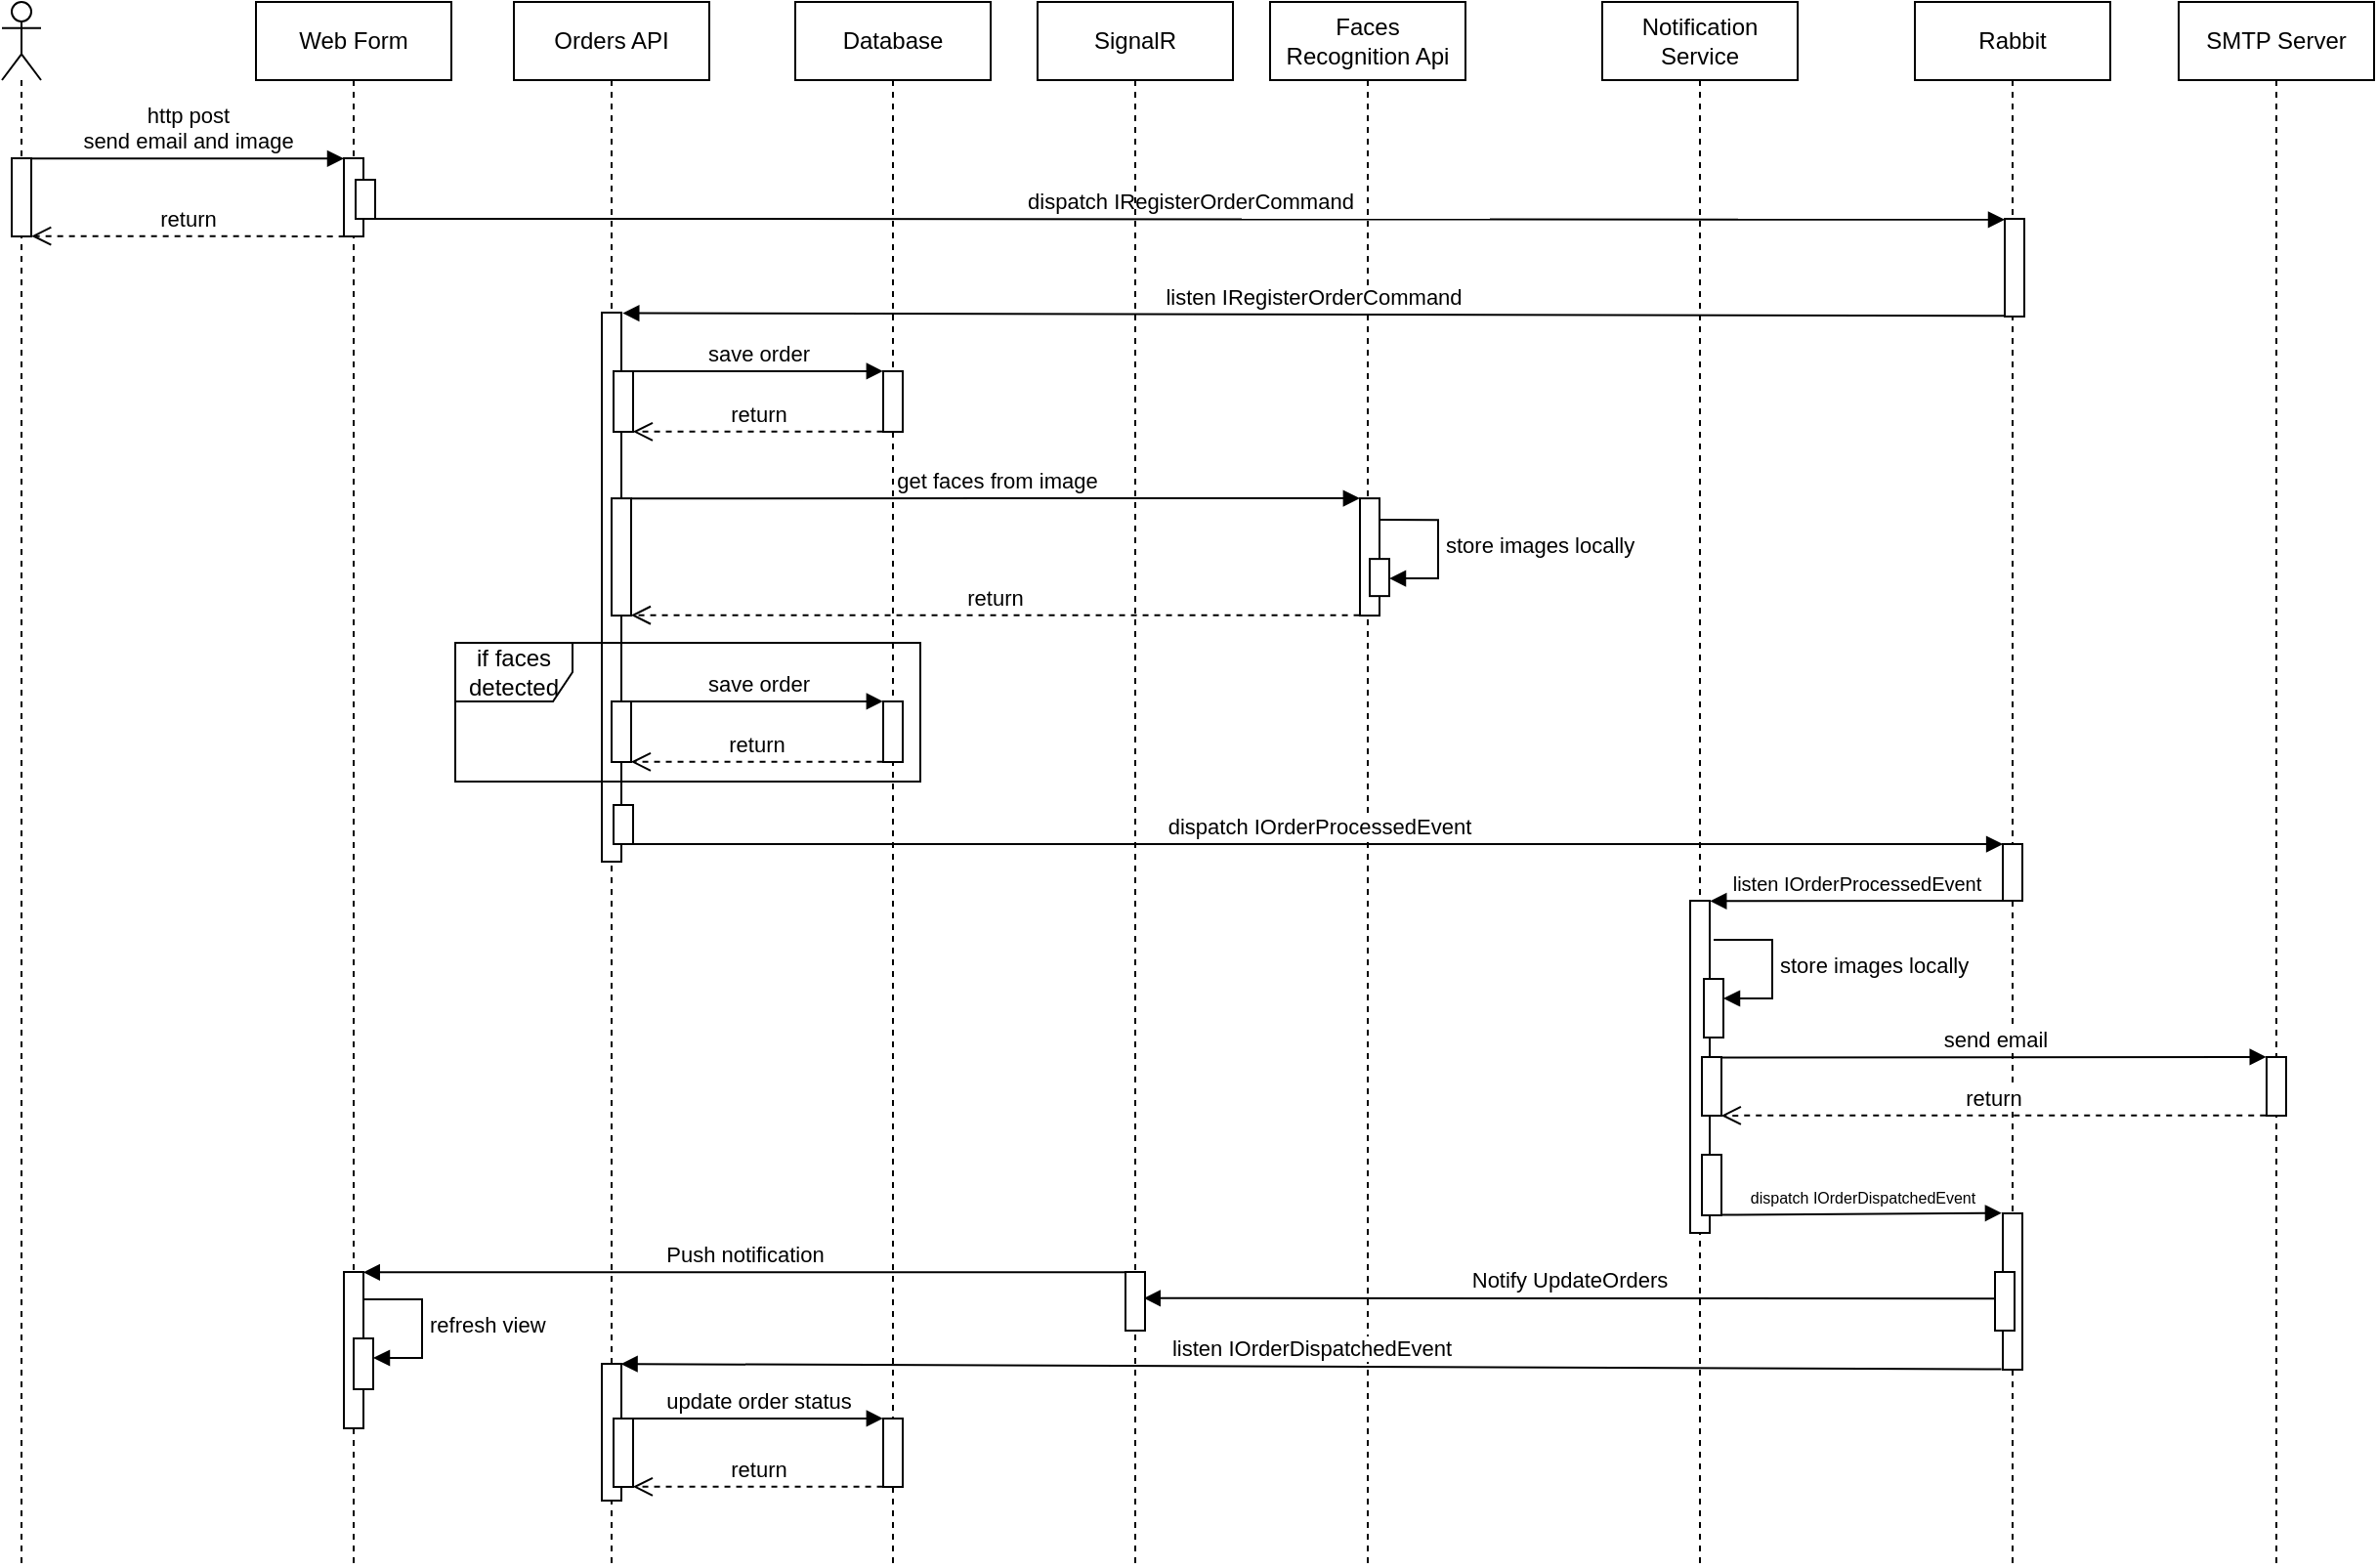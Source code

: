 <mxfile version="24.7.8">
  <diagram name="Page-1" id="SOK6qivxZltzrpx1qwzV">
    <mxGraphModel dx="1687" dy="984" grid="1" gridSize="10" guides="1" tooltips="1" connect="1" arrows="1" fold="1" page="1" pageScale="1" pageWidth="850" pageHeight="1100" math="0" shadow="0">
      <root>
        <mxCell id="0" />
        <mxCell id="1" parent="0" />
        <mxCell id="2KQYl6xa4NdO4irz_cdd-4" value="Web Form" style="shape=umlLifeline;perimeter=lifelinePerimeter;whiteSpace=wrap;html=1;container=1;dropTarget=0;collapsible=0;recursiveResize=0;outlineConnect=0;portConstraint=eastwest;newEdgeStyle={&quot;curved&quot;:0,&quot;rounded&quot;:0};" parent="1" vertex="1">
          <mxGeometry x="280" y="120" width="100" height="800" as="geometry" />
        </mxCell>
        <mxCell id="2KQYl6xa4NdO4irz_cdd-10" value="" style="html=1;points=[[0,0,0,0,5],[0,1,0,0,-5],[1,0,0,0,5],[1,1,0,0,-5]];perimeter=orthogonalPerimeter;outlineConnect=0;targetShapes=umlLifeline;portConstraint=eastwest;newEdgeStyle={&quot;curved&quot;:0,&quot;rounded&quot;:0};" parent="2KQYl6xa4NdO4irz_cdd-4" vertex="1">
          <mxGeometry x="45" y="80" width="10" height="40" as="geometry" />
        </mxCell>
        <mxCell id="2KQYl6xa4NdO4irz_cdd-23" value="" style="html=1;points=[[0,0,0,0,5],[0,1,0,0,-5],[1,0,0,0,5],[1,1,0,0,-5]];perimeter=orthogonalPerimeter;outlineConnect=0;targetShapes=umlLifeline;portConstraint=eastwest;newEdgeStyle={&quot;curved&quot;:0,&quot;rounded&quot;:0};" parent="2KQYl6xa4NdO4irz_cdd-4" vertex="1">
          <mxGeometry x="51" y="91" width="10" height="20" as="geometry" />
        </mxCell>
        <mxCell id="gFZjyRnnP0gFH_lUAHbV-5" value="" style="html=1;points=[[0,0,0,0,5],[0,1,0,0,-5],[1,0,0,0,5],[1,1,0,0,-5]];perimeter=orthogonalPerimeter;outlineConnect=0;targetShapes=umlLifeline;portConstraint=eastwest;newEdgeStyle={&quot;curved&quot;:0,&quot;rounded&quot;:0};" vertex="1" parent="2KQYl6xa4NdO4irz_cdd-4">
          <mxGeometry x="45" y="650" width="10" height="80" as="geometry" />
        </mxCell>
        <mxCell id="2KQYl6xa4NdO4irz_cdd-3" value="" style="shape=umlLifeline;perimeter=lifelinePerimeter;whiteSpace=wrap;html=1;container=1;dropTarget=0;collapsible=0;recursiveResize=0;outlineConnect=0;portConstraint=eastwest;newEdgeStyle={&quot;curved&quot;:0,&quot;rounded&quot;:0};participant=umlActor;" parent="1" vertex="1">
          <mxGeometry x="150" y="120" width="20" height="800" as="geometry" />
        </mxCell>
        <mxCell id="2KQYl6xa4NdO4irz_cdd-9" value="" style="html=1;points=[[0,0,0,0,5],[0,1,0,0,-5],[1,0,0,0,5],[1,1,0,0,-5]];perimeter=orthogonalPerimeter;outlineConnect=0;targetShapes=umlLifeline;portConstraint=eastwest;newEdgeStyle={&quot;curved&quot;:0,&quot;rounded&quot;:0};" parent="2KQYl6xa4NdO4irz_cdd-3" vertex="1">
          <mxGeometry x="5" y="80" width="10" height="40" as="geometry" />
        </mxCell>
        <mxCell id="2KQYl6xa4NdO4irz_cdd-5" value="Orders API" style="shape=umlLifeline;perimeter=lifelinePerimeter;whiteSpace=wrap;html=1;container=1;dropTarget=0;collapsible=0;recursiveResize=0;outlineConnect=0;portConstraint=eastwest;newEdgeStyle={&quot;curved&quot;:0,&quot;rounded&quot;:0};" parent="1" vertex="1">
          <mxGeometry x="412" y="120" width="100" height="800" as="geometry" />
        </mxCell>
        <mxCell id="2KQYl6xa4NdO4irz_cdd-29" value="" style="html=1;points=[[0,0,0,0,5],[0,1,0,0,-5],[1,0,0,0,5],[1,1,0,0,-5]];perimeter=orthogonalPerimeter;outlineConnect=0;targetShapes=umlLifeline;portConstraint=eastwest;newEdgeStyle={&quot;curved&quot;:0,&quot;rounded&quot;:0};" parent="2KQYl6xa4NdO4irz_cdd-5" vertex="1">
          <mxGeometry x="45" y="159" width="10" height="281" as="geometry" />
        </mxCell>
        <mxCell id="2KQYl6xa4NdO4irz_cdd-40" value="" style="html=1;points=[[0,0,0,0,5],[0,1,0,0,-5],[1,0,0,0,5],[1,1,0,0,-5]];perimeter=orthogonalPerimeter;outlineConnect=0;targetShapes=umlLifeline;portConstraint=eastwest;newEdgeStyle={&quot;curved&quot;:0,&quot;rounded&quot;:0};" parent="2KQYl6xa4NdO4irz_cdd-5" vertex="1">
          <mxGeometry x="51" y="189" width="10" height="31" as="geometry" />
        </mxCell>
        <mxCell id="2KQYl6xa4NdO4irz_cdd-59" value="" style="html=1;points=[[0,0,0,0,5],[0,1,0,0,-5],[1,0,0,0,5],[1,1,0,0,-5]];perimeter=orthogonalPerimeter;outlineConnect=0;targetShapes=umlLifeline;portConstraint=eastwest;newEdgeStyle={&quot;curved&quot;:0,&quot;rounded&quot;:0};" parent="2KQYl6xa4NdO4irz_cdd-5" vertex="1">
          <mxGeometry x="45" y="697" width="10" height="70" as="geometry" />
        </mxCell>
        <mxCell id="2KQYl6xa4NdO4irz_cdd-64" value="" style="html=1;points=[[0,0,0,0,5],[0,1,0,0,-5],[1,0,0,0,5],[1,1,0,0,-5]];perimeter=orthogonalPerimeter;outlineConnect=0;targetShapes=umlLifeline;portConstraint=eastwest;newEdgeStyle={&quot;curved&quot;:0,&quot;rounded&quot;:0};" parent="2KQYl6xa4NdO4irz_cdd-5" vertex="1">
          <mxGeometry x="51" y="725" width="10" height="35" as="geometry" />
        </mxCell>
        <mxCell id="2KQYl6xa4NdO4irz_cdd-6" value="Faces Recognition Api" style="shape=umlLifeline;perimeter=lifelinePerimeter;whiteSpace=wrap;html=1;container=1;dropTarget=0;collapsible=0;recursiveResize=0;outlineConnect=0;portConstraint=eastwest;newEdgeStyle={&quot;curved&quot;:0,&quot;rounded&quot;:0};" parent="1" vertex="1">
          <mxGeometry x="799" y="120" width="100" height="800" as="geometry" />
        </mxCell>
        <mxCell id="2KQYl6xa4NdO4irz_cdd-7" value="Rabbit" style="shape=umlLifeline;perimeter=lifelinePerimeter;whiteSpace=wrap;html=1;container=1;dropTarget=0;collapsible=0;recursiveResize=0;outlineConnect=0;portConstraint=eastwest;newEdgeStyle={&quot;curved&quot;:0,&quot;rounded&quot;:0};" parent="1" vertex="1">
          <mxGeometry x="1129" y="120" width="100" height="800" as="geometry" />
        </mxCell>
        <mxCell id="2KQYl6xa4NdO4irz_cdd-24" value="" style="html=1;points=[[0,0,0,0,5],[0,1,0,0,-5],[1,0,0,0,5],[1,1,0,0,-5]];perimeter=orthogonalPerimeter;outlineConnect=0;targetShapes=umlLifeline;portConstraint=eastwest;newEdgeStyle={&quot;curved&quot;:0,&quot;rounded&quot;:0};" parent="2KQYl6xa4NdO4irz_cdd-7" vertex="1">
          <mxGeometry x="46" y="111" width="10" height="50" as="geometry" />
        </mxCell>
        <mxCell id="2KQYl6xa4NdO4irz_cdd-83" value="" style="html=1;points=[[0,0,0,0,5],[0,1,0,0,-5],[1,0,0,0,5],[1,1,0,0,-5]];perimeter=orthogonalPerimeter;outlineConnect=0;targetShapes=umlLifeline;portConstraint=eastwest;newEdgeStyle={&quot;curved&quot;:0,&quot;rounded&quot;:0};" parent="2KQYl6xa4NdO4irz_cdd-7" vertex="1">
          <mxGeometry x="45" y="620" width="10" height="80" as="geometry" />
        </mxCell>
        <mxCell id="2KQYl6xa4NdO4irz_cdd-58" value="" style="html=1;points=[[0,0,0,0,5],[0,1,0,0,-5],[1,0,0,0,5],[1,1,0,0,-5]];perimeter=orthogonalPerimeter;outlineConnect=0;targetShapes=umlLifeline;portConstraint=eastwest;newEdgeStyle={&quot;curved&quot;:0,&quot;rounded&quot;:0};" parent="2KQYl6xa4NdO4irz_cdd-7" vertex="1">
          <mxGeometry x="45" y="431" width="10" height="29" as="geometry" />
        </mxCell>
        <mxCell id="gFZjyRnnP0gFH_lUAHbV-3" value="" style="html=1;points=[[0,0,0,0,5],[0,1,0,0,-5],[1,0,0,0,5],[1,1,0,0,-5]];perimeter=orthogonalPerimeter;outlineConnect=0;targetShapes=umlLifeline;portConstraint=eastwest;newEdgeStyle={&quot;curved&quot;:0,&quot;rounded&quot;:0};" vertex="1" parent="2KQYl6xa4NdO4irz_cdd-7">
          <mxGeometry x="41" y="650" width="10" height="30" as="geometry" />
        </mxCell>
        <mxCell id="2KQYl6xa4NdO4irz_cdd-8" value="Notification Service" style="shape=umlLifeline;perimeter=lifelinePerimeter;whiteSpace=wrap;html=1;container=1;dropTarget=0;collapsible=0;recursiveResize=0;outlineConnect=0;portConstraint=eastwest;newEdgeStyle={&quot;curved&quot;:0,&quot;rounded&quot;:0};" parent="1" vertex="1">
          <mxGeometry x="969" y="120" width="100" height="800" as="geometry" />
        </mxCell>
        <mxCell id="2KQYl6xa4NdO4irz_cdd-68" value="" style="html=1;points=[[0,0,0,0,5],[0,1,0,0,-5],[1,0,0,0,5],[1,1,0,0,-5]];perimeter=orthogonalPerimeter;outlineConnect=0;targetShapes=umlLifeline;portConstraint=eastwest;newEdgeStyle={&quot;curved&quot;:0,&quot;rounded&quot;:0};" parent="2KQYl6xa4NdO4irz_cdd-8" vertex="1">
          <mxGeometry x="45" y="460" width="10" height="170" as="geometry" />
        </mxCell>
        <mxCell id="2KQYl6xa4NdO4irz_cdd-11" value="http post&lt;div&gt;send email and image&lt;/div&gt;" style="html=1;verticalAlign=bottom;endArrow=block;curved=0;rounded=0;exitX=1;exitY=0.004;exitDx=0;exitDy=0;exitPerimeter=0;" parent="1" source="2KQYl6xa4NdO4irz_cdd-9" target="2KQYl6xa4NdO4irz_cdd-10" edge="1">
          <mxGeometry relative="1" as="geometry">
            <mxPoint x="255" y="205" as="sourcePoint" />
          </mxGeometry>
        </mxCell>
        <mxCell id="2KQYl6xa4NdO4irz_cdd-12" value="return" style="html=1;verticalAlign=bottom;endArrow=open;dashed=1;endSize=8;curved=0;rounded=0;entryX=1.006;entryY=0.996;entryDx=0;entryDy=0;entryPerimeter=0;exitX=0.033;exitY=0.999;exitDx=0;exitDy=0;exitPerimeter=0;" parent="1" source="2KQYl6xa4NdO4irz_cdd-10" target="2KQYl6xa4NdO4irz_cdd-9" edge="1">
          <mxGeometry relative="1" as="geometry">
            <mxPoint x="255" y="275" as="targetPoint" />
          </mxGeometry>
        </mxCell>
        <mxCell id="2KQYl6xa4NdO4irz_cdd-25" value="dispatch IRegisterOrderCommand" style="html=1;verticalAlign=bottom;endArrow=block;curved=0;rounded=0;entryX=0;entryY=0.008;entryDx=0;entryDy=0;entryPerimeter=0;exitX=1.029;exitY=0.998;exitDx=0;exitDy=0;exitPerimeter=0;" parent="1" source="2KQYl6xa4NdO4irz_cdd-23" target="2KQYl6xa4NdO4irz_cdd-24" edge="1">
          <mxGeometry relative="1" as="geometry">
            <mxPoint x="440" y="228" as="sourcePoint" />
            <mxPoint as="offset" />
          </mxGeometry>
        </mxCell>
        <mxCell id="2KQYl6xa4NdO4irz_cdd-30" value="listen IRegisterOrderCommand" style="html=1;verticalAlign=bottom;endArrow=block;curved=0;rounded=0;exitX=-0.033;exitY=0.993;exitDx=0;exitDy=0;exitPerimeter=0;entryX=1.064;entryY=0.001;entryDx=0;entryDy=0;entryPerimeter=0;" parent="1" source="2KQYl6xa4NdO4irz_cdd-24" target="2KQYl6xa4NdO4irz_cdd-29" edge="1">
          <mxGeometry width="80" relative="1" as="geometry">
            <mxPoint x="932" y="390" as="sourcePoint" />
            <mxPoint x="1012" y="390" as="targetPoint" />
          </mxGeometry>
        </mxCell>
        <mxCell id="2KQYl6xa4NdO4irz_cdd-37" value="" style="html=1;points=[[0,0,0,0,5],[0,1,0,0,-5],[1,0,0,0,5],[1,1,0,0,-5]];perimeter=orthogonalPerimeter;outlineConnect=0;targetShapes=umlLifeline;portConstraint=eastwest;newEdgeStyle={&quot;curved&quot;:0,&quot;rounded&quot;:0};" parent="1" vertex="1">
          <mxGeometry x="462" y="374.06" width="10" height="60" as="geometry" />
        </mxCell>
        <mxCell id="2KQYl6xa4NdO4irz_cdd-34" value="" style="html=1;points=[[0,0,0,0,5],[0,1,0,0,-5],[1,0,0,0,5],[1,1,0,0,-5]];perimeter=orthogonalPerimeter;outlineConnect=0;targetShapes=umlLifeline;portConstraint=eastwest;newEdgeStyle={&quot;curved&quot;:0,&quot;rounded&quot;:0};" parent="1" vertex="1">
          <mxGeometry x="845" y="374.06" width="10" height="60" as="geometry" />
        </mxCell>
        <mxCell id="2KQYl6xa4NdO4irz_cdd-38" value="" style="html=1;points=[[0,0,0,0,5],[0,1,0,0,-5],[1,0,0,0,5],[1,1,0,0,-5]];perimeter=orthogonalPerimeter;outlineConnect=0;targetShapes=umlLifeline;portConstraint=eastwest;newEdgeStyle={&quot;curved&quot;:0,&quot;rounded&quot;:0};" parent="1" vertex="1">
          <mxGeometry x="850" y="405.06" width="10" height="19" as="geometry" />
        </mxCell>
        <mxCell id="2KQYl6xa4NdO4irz_cdd-39" value="store images locally" style="html=1;align=left;spacingLeft=2;endArrow=block;rounded=0;edgeStyle=orthogonalEdgeStyle;curved=0;rounded=0;" parent="1" target="2KQYl6xa4NdO4irz_cdd-38" edge="1">
          <mxGeometry relative="1" as="geometry">
            <mxPoint x="855" y="385.06" as="sourcePoint" />
            <Array as="points">
              <mxPoint x="885" y="415.06" />
            </Array>
          </mxGeometry>
        </mxCell>
        <mxCell id="2KQYl6xa4NdO4irz_cdd-35" value="get faces from image" style="html=1;verticalAlign=bottom;endArrow=block;curved=0;rounded=0;entryX=-0.007;entryY=-0.001;entryDx=0;entryDy=0;exitX=1.005;exitY=0.001;exitDx=0;exitDy=0;exitPerimeter=0;entryPerimeter=0;" parent="1" source="2KQYl6xa4NdO4irz_cdd-37" target="2KQYl6xa4NdO4irz_cdd-34" edge="1">
          <mxGeometry relative="1" as="geometry">
            <mxPoint x="586" y="379.06" as="sourcePoint" />
          </mxGeometry>
        </mxCell>
        <mxCell id="2KQYl6xa4NdO4irz_cdd-36" value="return" style="html=1;verticalAlign=bottom;endArrow=open;dashed=1;endSize=8;curved=0;rounded=0;exitX=-0.022;exitY=0.997;exitDx=0;exitDy=0;exitPerimeter=0;entryX=0.989;entryY=0.997;entryDx=0;entryDy=0;entryPerimeter=0;" parent="1" source="2KQYl6xa4NdO4irz_cdd-34" target="2KQYl6xa4NdO4irz_cdd-37" edge="1">
          <mxGeometry relative="1" as="geometry">
            <mxPoint x="586" y="449.06" as="targetPoint" />
          </mxGeometry>
        </mxCell>
        <mxCell id="2KQYl6xa4NdO4irz_cdd-44" value="save order" style="html=1;verticalAlign=bottom;endArrow=block;curved=0;rounded=0;entryX=-0.007;entryY=-0.001;entryDx=0;entryDy=0;exitX=1.005;exitY=0.001;exitDx=0;exitDy=0;exitPerimeter=0;entryPerimeter=0;" parent="1" source="2KQYl6xa4NdO4irz_cdd-40" target="2KQYl6xa4NdO4irz_cdd-41" edge="1">
          <mxGeometry relative="1" as="geometry">
            <mxPoint x="587" y="324" as="sourcePoint" />
          </mxGeometry>
        </mxCell>
        <mxCell id="2KQYl6xa4NdO4irz_cdd-45" value="return" style="html=1;verticalAlign=bottom;endArrow=open;dashed=1;endSize=8;curved=0;rounded=0;exitX=-0.022;exitY=0.997;exitDx=0;exitDy=0;exitPerimeter=0;entryX=0.989;entryY=0.997;entryDx=0;entryDy=0;entryPerimeter=0;" parent="1" source="2KQYl6xa4NdO4irz_cdd-41" target="2KQYl6xa4NdO4irz_cdd-40" edge="1">
          <mxGeometry relative="1" as="geometry">
            <mxPoint x="587" y="394" as="targetPoint" />
          </mxGeometry>
        </mxCell>
        <mxCell id="2KQYl6xa4NdO4irz_cdd-46" value="Database" style="shape=umlLifeline;perimeter=lifelinePerimeter;whiteSpace=wrap;html=1;container=1;dropTarget=0;collapsible=0;recursiveResize=0;outlineConnect=0;portConstraint=eastwest;newEdgeStyle={&quot;curved&quot;:0,&quot;rounded&quot;:0};" parent="1" vertex="1">
          <mxGeometry x="556" y="120" width="100" height="800" as="geometry" />
        </mxCell>
        <mxCell id="2KQYl6xa4NdO4irz_cdd-41" value="" style="html=1;points=[[0,0,0,0,5],[0,1,0,0,-5],[1,0,0,0,5],[1,1,0,0,-5]];perimeter=orthogonalPerimeter;outlineConnect=0;targetShapes=umlLifeline;portConstraint=eastwest;newEdgeStyle={&quot;curved&quot;:0,&quot;rounded&quot;:0};" parent="2KQYl6xa4NdO4irz_cdd-46" vertex="1">
          <mxGeometry x="45" y="189" width="10" height="31" as="geometry" />
        </mxCell>
        <mxCell id="2KQYl6xa4NdO4irz_cdd-67" value="" style="html=1;points=[[0,0,0,0,5],[0,1,0,0,-5],[1,0,0,0,5],[1,1,0,0,-5]];perimeter=orthogonalPerimeter;outlineConnect=0;targetShapes=umlLifeline;portConstraint=eastwest;newEdgeStyle={&quot;curved&quot;:0,&quot;rounded&quot;:0};" parent="2KQYl6xa4NdO4irz_cdd-46" vertex="1">
          <mxGeometry x="45" y="725" width="10" height="35" as="geometry" />
        </mxCell>
        <mxCell id="2KQYl6xa4NdO4irz_cdd-47" value="" style="html=1;points=[[0,0,0,0,5],[0,1,0,0,-5],[1,0,0,0,5],[1,1,0,0,-5]];perimeter=orthogonalPerimeter;outlineConnect=0;targetShapes=umlLifeline;portConstraint=eastwest;newEdgeStyle={&quot;curved&quot;:0,&quot;rounded&quot;:0};" parent="1" vertex="1">
          <mxGeometry x="462" y="478" width="10" height="31" as="geometry" />
        </mxCell>
        <mxCell id="2KQYl6xa4NdO4irz_cdd-48" value="save order" style="html=1;verticalAlign=bottom;endArrow=block;curved=0;rounded=0;entryX=-0.007;entryY=-0.001;entryDx=0;entryDy=0;exitX=1.005;exitY=0.001;exitDx=0;exitDy=0;exitPerimeter=0;entryPerimeter=0;" parent="1" source="2KQYl6xa4NdO4irz_cdd-47" target="2KQYl6xa4NdO4irz_cdd-50" edge="1">
          <mxGeometry relative="1" as="geometry">
            <mxPoint x="597" y="303" as="sourcePoint" />
          </mxGeometry>
        </mxCell>
        <mxCell id="2KQYl6xa4NdO4irz_cdd-49" value="return" style="html=1;verticalAlign=bottom;endArrow=open;dashed=1;endSize=8;curved=0;rounded=0;exitX=-0.022;exitY=0.997;exitDx=0;exitDy=0;exitPerimeter=0;entryX=0.989;entryY=0.997;entryDx=0;entryDy=0;entryPerimeter=0;" parent="1" source="2KQYl6xa4NdO4irz_cdd-50" target="2KQYl6xa4NdO4irz_cdd-47" edge="1">
          <mxGeometry relative="1" as="geometry">
            <mxPoint x="597" y="373" as="targetPoint" />
          </mxGeometry>
        </mxCell>
        <mxCell id="2KQYl6xa4NdO4irz_cdd-50" value="" style="html=1;points=[[0,0,0,0,5],[0,1,0,0,-5],[1,0,0,0,5],[1,1,0,0,-5]];perimeter=orthogonalPerimeter;outlineConnect=0;targetShapes=umlLifeline;portConstraint=eastwest;newEdgeStyle={&quot;curved&quot;:0,&quot;rounded&quot;:0};" parent="1" vertex="1">
          <mxGeometry x="601" y="478" width="10" height="31" as="geometry" />
        </mxCell>
        <mxCell id="2KQYl6xa4NdO4irz_cdd-55" value="if faces detected" style="shape=umlFrame;whiteSpace=wrap;html=1;pointerEvents=0;" parent="1" vertex="1">
          <mxGeometry x="382" y="448" width="238" height="71" as="geometry" />
        </mxCell>
        <mxCell id="2KQYl6xa4NdO4irz_cdd-56" value="" style="html=1;points=[[0,0,0,0,5],[0,1,0,0,-5],[1,0,0,0,5],[1,1,0,0,-5]];perimeter=orthogonalPerimeter;outlineConnect=0;targetShapes=umlLifeline;portConstraint=eastwest;newEdgeStyle={&quot;curved&quot;:0,&quot;rounded&quot;:0};" parent="1" vertex="1">
          <mxGeometry x="463" y="531" width="10" height="20" as="geometry" />
        </mxCell>
        <mxCell id="2KQYl6xa4NdO4irz_cdd-57" value="dispatch IOrderProcessedEvent" style="html=1;verticalAlign=bottom;endArrow=block;curved=0;rounded=0;exitX=1.029;exitY=0.998;exitDx=0;exitDy=0;exitPerimeter=0;entryX=0.005;entryY=0.001;entryDx=0;entryDy=0;entryPerimeter=0;" parent="1" source="2KQYl6xa4NdO4irz_cdd-56" target="2KQYl6xa4NdO4irz_cdd-58" edge="1">
          <mxGeometry relative="1" as="geometry">
            <mxPoint x="572" y="509" as="sourcePoint" />
            <mxPoint x="1232" y="551" as="targetPoint" />
            <mxPoint as="offset" />
          </mxGeometry>
        </mxCell>
        <mxCell id="2KQYl6xa4NdO4irz_cdd-60" value="&lt;font style=&quot;font-size: 10px;&quot;&gt;listen IOrderProcessedEvent&lt;/font&gt;" style="html=1;verticalAlign=bottom;endArrow=block;curved=0;rounded=0;exitX=-0.033;exitY=0.998;exitDx=0;exitDy=0;exitPerimeter=0;entryX=1.013;entryY=0.001;entryDx=0;entryDy=0;entryPerimeter=0;" parent="1" source="2KQYl6xa4NdO4irz_cdd-58" target="2KQYl6xa4NdO4irz_cdd-68" edge="1">
          <mxGeometry width="80" relative="1" as="geometry">
            <mxPoint x="1366.587" y="621" as="sourcePoint" />
            <mxPoint x="1096.59" y="601" as="targetPoint" />
          </mxGeometry>
        </mxCell>
        <mxCell id="2KQYl6xa4NdO4irz_cdd-65" value="update order status" style="html=1;verticalAlign=bottom;endArrow=block;curved=0;rounded=0;entryX=-0.007;entryY=-0.001;entryDx=0;entryDy=0;exitX=1.005;exitY=0.001;exitDx=0;exitDy=0;exitPerimeter=0;entryPerimeter=0;" parent="1" source="2KQYl6xa4NdO4irz_cdd-64" target="2KQYl6xa4NdO4irz_cdd-67" edge="1">
          <mxGeometry relative="1" as="geometry">
            <mxPoint x="597" y="440" as="sourcePoint" />
          </mxGeometry>
        </mxCell>
        <mxCell id="2KQYl6xa4NdO4irz_cdd-66" value="return" style="html=1;verticalAlign=bottom;endArrow=open;dashed=1;endSize=8;curved=0;rounded=0;exitX=-0.022;exitY=0.997;exitDx=0;exitDy=0;exitPerimeter=0;entryX=0.989;entryY=0.997;entryDx=0;entryDy=0;entryPerimeter=0;" parent="1" source="2KQYl6xa4NdO4irz_cdd-67" target="2KQYl6xa4NdO4irz_cdd-64" edge="1">
          <mxGeometry relative="1" as="geometry">
            <mxPoint x="597" y="510" as="targetPoint" />
          </mxGeometry>
        </mxCell>
        <mxCell id="2KQYl6xa4NdO4irz_cdd-80" value="" style="html=1;points=[[0,0,0,0,5],[0,1,0,0,-5],[1,0,0,0,5],[1,1,0,0,-5]];perimeter=orthogonalPerimeter;outlineConnect=0;targetShapes=umlLifeline;portConstraint=eastwest;newEdgeStyle={&quot;curved&quot;:0,&quot;rounded&quot;:0};" parent="1" vertex="1">
          <mxGeometry x="1021" y="620" width="10" height="30" as="geometry" />
        </mxCell>
        <mxCell id="2KQYl6xa4NdO4irz_cdd-81" value="store images locally" style="html=1;align=left;spacingLeft=2;endArrow=block;rounded=0;edgeStyle=orthogonalEdgeStyle;curved=0;rounded=0;" parent="1" target="2KQYl6xa4NdO4irz_cdd-80" edge="1">
          <mxGeometry relative="1" as="geometry">
            <mxPoint x="1026" y="600" as="sourcePoint" />
            <Array as="points">
              <mxPoint x="1056" y="630" />
            </Array>
          </mxGeometry>
        </mxCell>
        <mxCell id="2KQYl6xa4NdO4irz_cdd-82" value="" style="html=1;points=[[0,0,0,0,5],[0,1,0,0,-5],[1,0,0,0,5],[1,1,0,0,-5]];perimeter=orthogonalPerimeter;outlineConnect=0;targetShapes=umlLifeline;portConstraint=eastwest;newEdgeStyle={&quot;curved&quot;:0,&quot;rounded&quot;:0};" parent="1" vertex="1">
          <mxGeometry x="1020" y="710" width="10" height="31" as="geometry" />
        </mxCell>
        <mxCell id="2KQYl6xa4NdO4irz_cdd-85" value="&lt;font style=&quot;font-size: 8px;&quot;&gt;dispatch&amp;nbsp;IOrderDispatchedEvent&lt;/font&gt;" style="html=1;verticalAlign=bottom;endArrow=block;curved=0;rounded=0;exitX=1.051;exitY=0.993;exitDx=0;exitDy=0;exitPerimeter=0;entryX=-0.054;entryY=-0.002;entryDx=0;entryDy=0;entryPerimeter=0;" parent="1" source="2KQYl6xa4NdO4irz_cdd-82" target="2KQYl6xa4NdO4irz_cdd-83" edge="1">
          <mxGeometry width="80" relative="1" as="geometry">
            <mxPoint x="1119" y="760" as="sourcePoint" />
            <mxPoint x="1199" y="760" as="targetPoint" />
          </mxGeometry>
        </mxCell>
        <mxCell id="2KQYl6xa4NdO4irz_cdd-86" value="listen IOrderDispatchedEvent" style="html=1;verticalAlign=bottom;endArrow=block;curved=0;rounded=0;exitX=-0.072;exitY=0.997;exitDx=0;exitDy=0;exitPerimeter=0;entryX=0.979;entryY=0.001;entryDx=0;entryDy=0;entryPerimeter=0;" parent="1" source="2KQYl6xa4NdO4irz_cdd-83" target="2KQYl6xa4NdO4irz_cdd-59" edge="1">
          <mxGeometry width="80" relative="1" as="geometry">
            <mxPoint x="1143" y="790" as="sourcePoint" />
            <mxPoint x="870" y="790" as="targetPoint" />
          </mxGeometry>
        </mxCell>
        <mxCell id="2KQYl6xa4NdO4irz_cdd-87" value="SMTP Server" style="shape=umlLifeline;perimeter=lifelinePerimeter;whiteSpace=wrap;html=1;container=1;dropTarget=0;collapsible=0;recursiveResize=0;outlineConnect=0;portConstraint=eastwest;newEdgeStyle={&quot;curved&quot;:0,&quot;rounded&quot;:0};" parent="1" vertex="1">
          <mxGeometry x="1264" y="120" width="100" height="800" as="geometry" />
        </mxCell>
        <mxCell id="2KQYl6xa4NdO4irz_cdd-89" value="" style="html=1;points=[[0,0,0,0,5],[0,1,0,0,-5],[1,0,0,0,5],[1,1,0,0,-5]];perimeter=orthogonalPerimeter;outlineConnect=0;targetShapes=umlLifeline;portConstraint=eastwest;newEdgeStyle={&quot;curved&quot;:0,&quot;rounded&quot;:0};" parent="2KQYl6xa4NdO4irz_cdd-87" vertex="1">
          <mxGeometry x="45" y="540" width="10" height="30" as="geometry" />
        </mxCell>
        <mxCell id="2KQYl6xa4NdO4irz_cdd-92" value="" style="html=1;points=[[0,0,0,0,5],[0,1,0,0,-5],[1,0,0,0,5],[1,1,0,0,-5]];perimeter=orthogonalPerimeter;outlineConnect=0;targetShapes=umlLifeline;portConstraint=eastwest;newEdgeStyle={&quot;curved&quot;:0,&quot;rounded&quot;:0};" parent="1" vertex="1">
          <mxGeometry x="1020" y="660" width="10" height="30" as="geometry" />
        </mxCell>
        <mxCell id="2KQYl6xa4NdO4irz_cdd-93" value="send email" style="html=1;verticalAlign=bottom;endArrow=block;curved=0;rounded=0;exitX=1.025;exitY=0.007;exitDx=0;exitDy=0;exitPerimeter=0;entryX=-0.013;entryY=-0.001;entryDx=0;entryDy=0;entryPerimeter=0;" parent="1" source="2KQYl6xa4NdO4irz_cdd-92" target="2KQYl6xa4NdO4irz_cdd-89" edge="1">
          <mxGeometry width="80" relative="1" as="geometry">
            <mxPoint x="1069" y="671" as="sourcePoint" />
            <mxPoint x="1211" y="670" as="targetPoint" />
          </mxGeometry>
        </mxCell>
        <mxCell id="2KQYl6xa4NdO4irz_cdd-94" value="return" style="html=1;verticalAlign=bottom;endArrow=open;dashed=1;endSize=8;curved=0;rounded=0;exitX=-0.038;exitY=0.995;exitDx=0;exitDy=0;exitPerimeter=0;entryX=0.985;entryY=0.998;entryDx=0;entryDy=0;entryPerimeter=0;" parent="1" source="2KQYl6xa4NdO4irz_cdd-89" target="2KQYl6xa4NdO4irz_cdd-92" edge="1">
          <mxGeometry relative="1" as="geometry">
            <mxPoint x="1169" y="700" as="targetPoint" />
            <mxPoint x="1297" y="700" as="sourcePoint" />
          </mxGeometry>
        </mxCell>
        <mxCell id="gFZjyRnnP0gFH_lUAHbV-1" value="SignalR" style="shape=umlLifeline;perimeter=lifelinePerimeter;whiteSpace=wrap;html=1;container=1;dropTarget=0;collapsible=0;recursiveResize=0;outlineConnect=0;portConstraint=eastwest;newEdgeStyle={&quot;curved&quot;:0,&quot;rounded&quot;:0};" vertex="1" parent="1">
          <mxGeometry x="680" y="120" width="100" height="800" as="geometry" />
        </mxCell>
        <mxCell id="gFZjyRnnP0gFH_lUAHbV-2" value="" style="html=1;points=[[0,0,0,0,5],[0,1,0,0,-5],[1,0,0,0,5],[1,1,0,0,-5]];perimeter=orthogonalPerimeter;outlineConnect=0;targetShapes=umlLifeline;portConstraint=eastwest;newEdgeStyle={&quot;curved&quot;:0,&quot;rounded&quot;:0};" vertex="1" parent="gFZjyRnnP0gFH_lUAHbV-1">
          <mxGeometry x="45" y="650" width="10" height="30" as="geometry" />
        </mxCell>
        <mxCell id="gFZjyRnnP0gFH_lUAHbV-4" value="Notify UpdateOrders" style="html=1;verticalAlign=bottom;endArrow=block;curved=0;rounded=0;exitX=0.014;exitY=0.453;exitDx=0;exitDy=0;exitPerimeter=0;entryX=0.937;entryY=0.447;entryDx=0;entryDy=0;entryPerimeter=0;" edge="1" parent="1" source="gFZjyRnnP0gFH_lUAHbV-3" target="gFZjyRnnP0gFH_lUAHbV-2">
          <mxGeometry width="80" relative="1" as="geometry">
            <mxPoint x="1183" y="850" as="sourcePoint" />
            <mxPoint x="477" y="850" as="targetPoint" />
          </mxGeometry>
        </mxCell>
        <mxCell id="gFZjyRnnP0gFH_lUAHbV-6" value="Push notification" style="html=1;verticalAlign=bottom;endArrow=block;curved=0;rounded=0;entryX=0.987;entryY=0.002;entryDx=0;entryDy=0;entryPerimeter=0;" edge="1" parent="1" source="gFZjyRnnP0gFH_lUAHbV-2" target="gFZjyRnnP0gFH_lUAHbV-5">
          <mxGeometry width="80" relative="1" as="geometry">
            <mxPoint x="696" y="742" as="sourcePoint" />
            <mxPoint x="260" y="741" as="targetPoint" />
          </mxGeometry>
        </mxCell>
        <mxCell id="gFZjyRnnP0gFH_lUAHbV-8" value="" style="html=1;points=[[0,0,0,0,5],[0,1,0,0,-5],[1,0,0,0,5],[1,1,0,0,-5]];perimeter=orthogonalPerimeter;outlineConnect=0;targetShapes=umlLifeline;portConstraint=eastwest;newEdgeStyle={&quot;curved&quot;:0,&quot;rounded&quot;:0};" vertex="1" parent="1">
          <mxGeometry x="330" y="804" width="10" height="26" as="geometry" />
        </mxCell>
        <mxCell id="gFZjyRnnP0gFH_lUAHbV-9" value="refresh view" style="html=1;align=left;spacingLeft=2;endArrow=block;rounded=0;edgeStyle=orthogonalEdgeStyle;curved=0;rounded=0;" edge="1" target="gFZjyRnnP0gFH_lUAHbV-8" parent="1">
          <mxGeometry relative="1" as="geometry">
            <mxPoint x="335" y="784" as="sourcePoint" />
            <Array as="points">
              <mxPoint x="365" y="814" />
            </Array>
          </mxGeometry>
        </mxCell>
      </root>
    </mxGraphModel>
  </diagram>
</mxfile>
